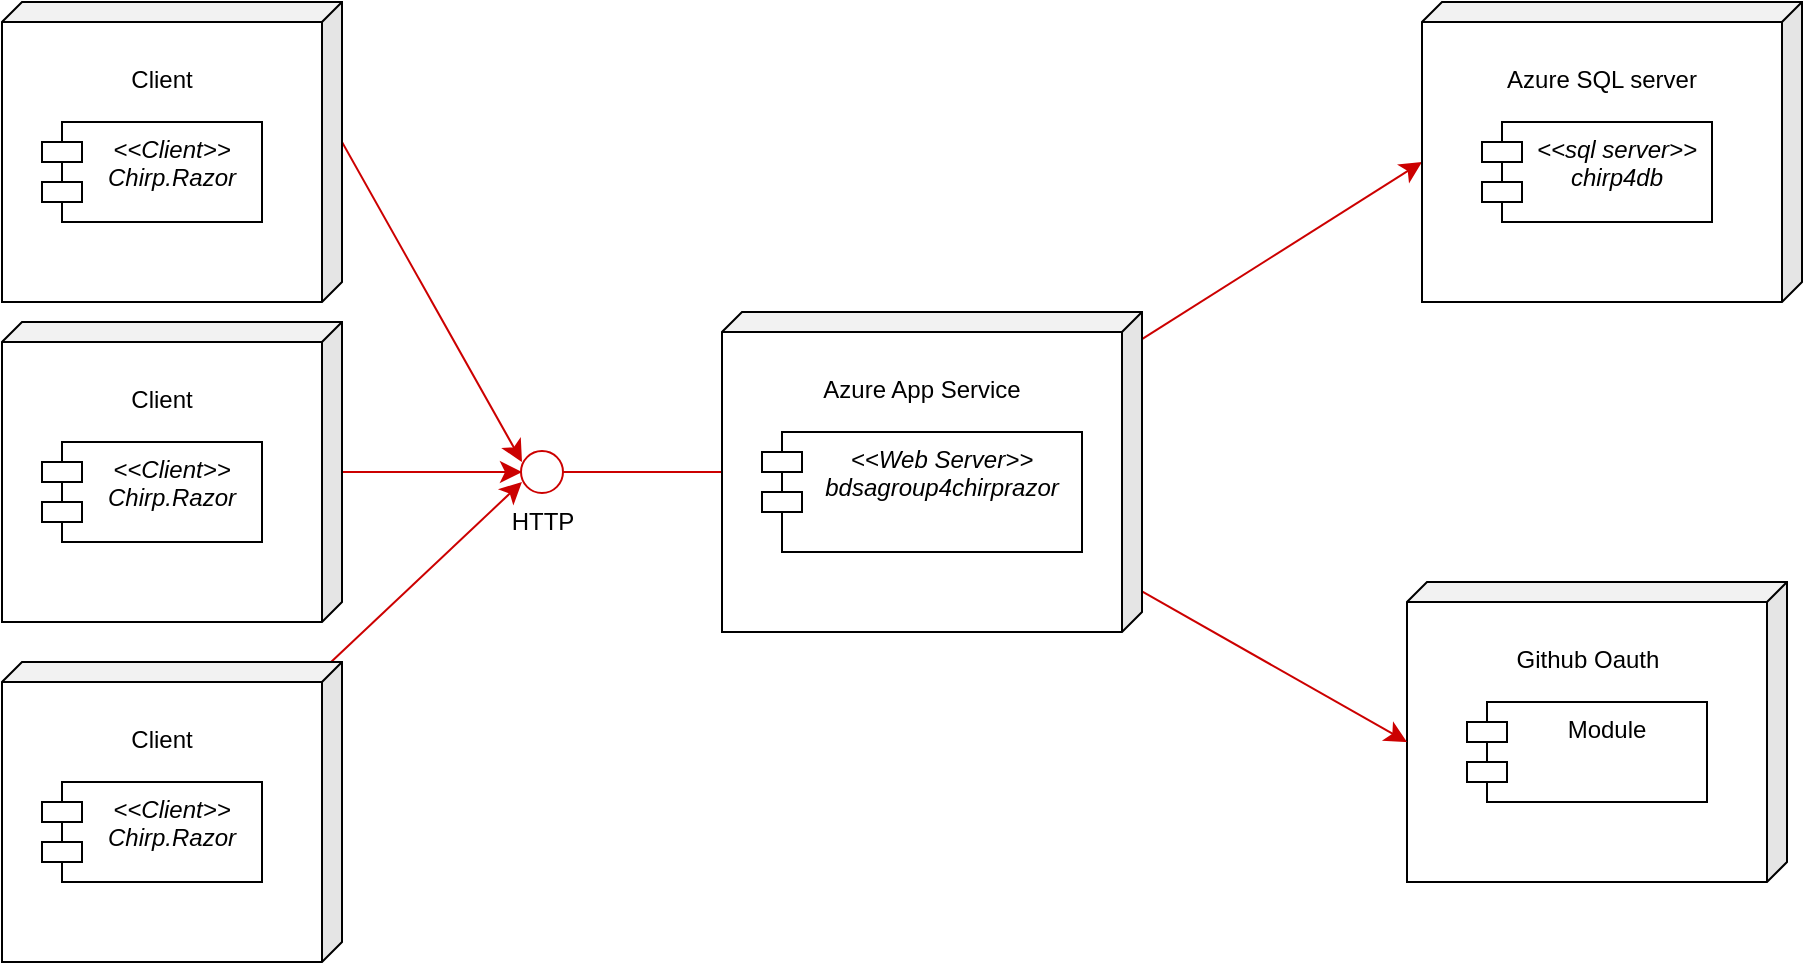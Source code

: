 <mxfile>
    <diagram id="iHSKFaC4ZJmlfxs5XxO0" name="Page-1">
        <mxGraphModel dx="723" dy="440" grid="1" gridSize="10" guides="1" tooltips="1" connect="1" arrows="1" fold="1" page="1" pageScale="1" pageWidth="827" pageHeight="1169" math="0" shadow="0">
            <root>
                <mxCell id="0"/>
                <mxCell id="1" parent="0"/>
                <mxCell id="7" value="&lt;p style=&quot;line-height: 120%; font-size: 12px;&quot;&gt;Github Oauth&lt;/p&gt;" style="shape=cube;whiteSpace=wrap;html=1;boundedLbl=1;backgroundOutline=1;darkOpacity=0.05;darkOpacity2=0.1;rotation=0;flipV=0;flipH=1;size=10;spacing=5;verticalAlign=top;horizontal=1;fontSize=12;" vertex="1" parent="1">
                    <mxGeometry x="792.5" y="350" width="190" height="150" as="geometry"/>
                </mxCell>
                <mxCell id="23" style="edgeStyle=orthogonalEdgeStyle;html=1;fontSize=12;rounded=1;endArrow=oval;endFill=0;endSize=21;strokeColor=#CC0000;" edge="1" parent="1" source="11">
                    <mxGeometry relative="1" as="geometry">
                        <mxPoint x="360" y="295" as="targetPoint"/>
                    </mxGeometry>
                </mxCell>
                <mxCell id="28" style="edgeStyle=none;rounded=1;html=1;entryX=0;entryY=0;entryDx=190;entryDy=80;entryPerimeter=0;strokeColor=#CC0000;fontSize=12;endArrow=classic;endFill=1;endSize=8;" edge="1" parent="1" source="11" target="13">
                    <mxGeometry relative="1" as="geometry"/>
                </mxCell>
                <mxCell id="29" style="edgeStyle=none;rounded=1;html=1;entryX=0;entryY=0;entryDx=190;entryDy=80;entryPerimeter=0;strokeColor=#CC0000;fontSize=12;endArrow=classic;endFill=1;endSize=8;" edge="1" parent="1" source="11" target="7">
                    <mxGeometry relative="1" as="geometry"/>
                </mxCell>
                <mxCell id="11" value="&lt;p style=&quot;line-height: 120%; font-size: 12px;&quot;&gt;Azure App Service&lt;/p&gt;" style="shape=cube;whiteSpace=wrap;html=1;boundedLbl=1;backgroundOutline=1;darkOpacity=0.05;darkOpacity2=0.1;rotation=0;flipV=0;flipH=1;size=10;spacing=5;verticalAlign=top;horizontal=1;fontSize=12;" vertex="1" parent="1">
                    <mxGeometry x="450" y="215" width="210" height="160" as="geometry"/>
                </mxCell>
                <mxCell id="12" value="&lt;&lt;Web Server&gt;&gt;&#10;bdsagroup4chirprazor" style="shape=module;align=left;spacingLeft=20;align=center;verticalAlign=top;fontSize=12;fontStyle=2" vertex="1" parent="1">
                    <mxGeometry x="470" y="275" width="160" height="60" as="geometry"/>
                </mxCell>
                <mxCell id="13" value="&lt;p style=&quot;line-height: 120%; font-size: 12px;&quot;&gt;Azure SQL server&lt;/p&gt;" style="shape=cube;whiteSpace=wrap;html=1;boundedLbl=1;backgroundOutline=1;darkOpacity=0.05;darkOpacity2=0.1;rotation=0;flipV=0;flipH=1;size=10;spacing=5;verticalAlign=top;horizontal=1;fontSize=12;" vertex="1" parent="1">
                    <mxGeometry x="800" y="60" width="190" height="150" as="geometry"/>
                </mxCell>
                <mxCell id="14" value="&lt;&lt;sql server&gt;&gt;&#10;chirp4db" style="shape=module;align=left;spacingLeft=20;align=center;verticalAlign=top;fontSize=12;fontStyle=2" vertex="1" parent="1">
                    <mxGeometry x="830" y="120" width="115" height="50" as="geometry"/>
                </mxCell>
                <mxCell id="15" value="Module" style="shape=module;align=center;spacingLeft=20;align=center;verticalAlign=top;fontSize=12;" vertex="1" parent="1">
                    <mxGeometry x="822.5" y="410" width="120" height="50" as="geometry"/>
                </mxCell>
                <mxCell id="24" style="rounded=1;html=1;strokeColor=#CC0000;fontSize=12;endArrow=classic;endFill=1;endSize=8;exitX=0;exitY=0;exitDx=0;exitDy=70;exitPerimeter=0;" edge="1" parent="1" source="16">
                    <mxGeometry relative="1" as="geometry">
                        <mxPoint x="350" y="290" as="targetPoint"/>
                    </mxGeometry>
                </mxCell>
                <mxCell id="16" value="&lt;p style=&quot;line-height: 120%; font-size: 12px;&quot;&gt;Client&lt;/p&gt;" style="shape=cube;whiteSpace=wrap;html=1;boundedLbl=1;backgroundOutline=1;darkOpacity=0.05;darkOpacity2=0.1;rotation=0;flipV=0;flipH=1;size=10;spacing=5;verticalAlign=top;horizontal=1;fontSize=12;" vertex="1" parent="1">
                    <mxGeometry x="90" y="60" width="170" height="150" as="geometry"/>
                </mxCell>
                <mxCell id="17" value="&lt;&lt;Client&gt;&gt;&#10;Chirp.Razor" style="shape=module;align=left;spacingLeft=20;align=center;verticalAlign=top;fontSize=12;fontStyle=2" vertex="1" parent="1">
                    <mxGeometry x="110" y="120" width="110" height="50" as="geometry"/>
                </mxCell>
                <mxCell id="25" style="edgeStyle=none;rounded=1;html=1;strokeColor=#CC0000;fontSize=12;endArrow=classic;endFill=1;endSize=8;" edge="1" parent="1" source="18">
                    <mxGeometry relative="1" as="geometry">
                        <mxPoint x="350" y="295" as="targetPoint"/>
                    </mxGeometry>
                </mxCell>
                <mxCell id="18" value="&lt;p style=&quot;line-height: 120%; font-size: 12px;&quot;&gt;Client&lt;/p&gt;" style="shape=cube;whiteSpace=wrap;html=1;boundedLbl=1;backgroundOutline=1;darkOpacity=0.05;darkOpacity2=0.1;rotation=0;flipV=0;flipH=1;size=10;spacing=5;verticalAlign=top;horizontal=1;fontSize=12;" vertex="1" parent="1">
                    <mxGeometry x="90" y="220" width="170" height="150" as="geometry"/>
                </mxCell>
                <mxCell id="19" value="&lt;&lt;Client&gt;&gt;&#10;Chirp.Razor" style="shape=module;align=left;spacingLeft=20;align=center;verticalAlign=top;fontSize=12;fontStyle=2" vertex="1" parent="1">
                    <mxGeometry x="110" y="280" width="110" height="50" as="geometry"/>
                </mxCell>
                <mxCell id="26" style="edgeStyle=none;rounded=1;html=1;strokeColor=#CC0000;fontSize=12;endArrow=classic;endFill=1;endSize=8;" edge="1" parent="1" source="20">
                    <mxGeometry relative="1" as="geometry">
                        <mxPoint x="350" y="300" as="targetPoint"/>
                    </mxGeometry>
                </mxCell>
                <mxCell id="20" value="&lt;p style=&quot;line-height: 120%; font-size: 12px;&quot;&gt;Client&lt;/p&gt;" style="shape=cube;whiteSpace=wrap;html=1;boundedLbl=1;backgroundOutline=1;darkOpacity=0.05;darkOpacity2=0.1;rotation=0;flipV=0;flipH=1;size=10;spacing=5;verticalAlign=top;horizontal=1;fontSize=12;" vertex="1" parent="1">
                    <mxGeometry x="90" y="390" width="170" height="150" as="geometry"/>
                </mxCell>
                <mxCell id="21" value="&lt;&lt;Client&gt;&gt;&#10;Chirp.Razor" style="shape=module;align=left;spacingLeft=20;align=center;verticalAlign=top;fontSize=12;fontStyle=2" vertex="1" parent="1">
                    <mxGeometry x="110" y="450" width="110" height="50" as="geometry"/>
                </mxCell>
                <mxCell id="27" value="HTTP" style="text;html=1;align=center;verticalAlign=middle;resizable=0;points=[];autosize=1;strokeColor=none;fillColor=none;fontSize=12;" vertex="1" parent="1">
                    <mxGeometry x="335" y="305" width="50" height="30" as="geometry"/>
                </mxCell>
            </root>
        </mxGraphModel>
    </diagram>
</mxfile>